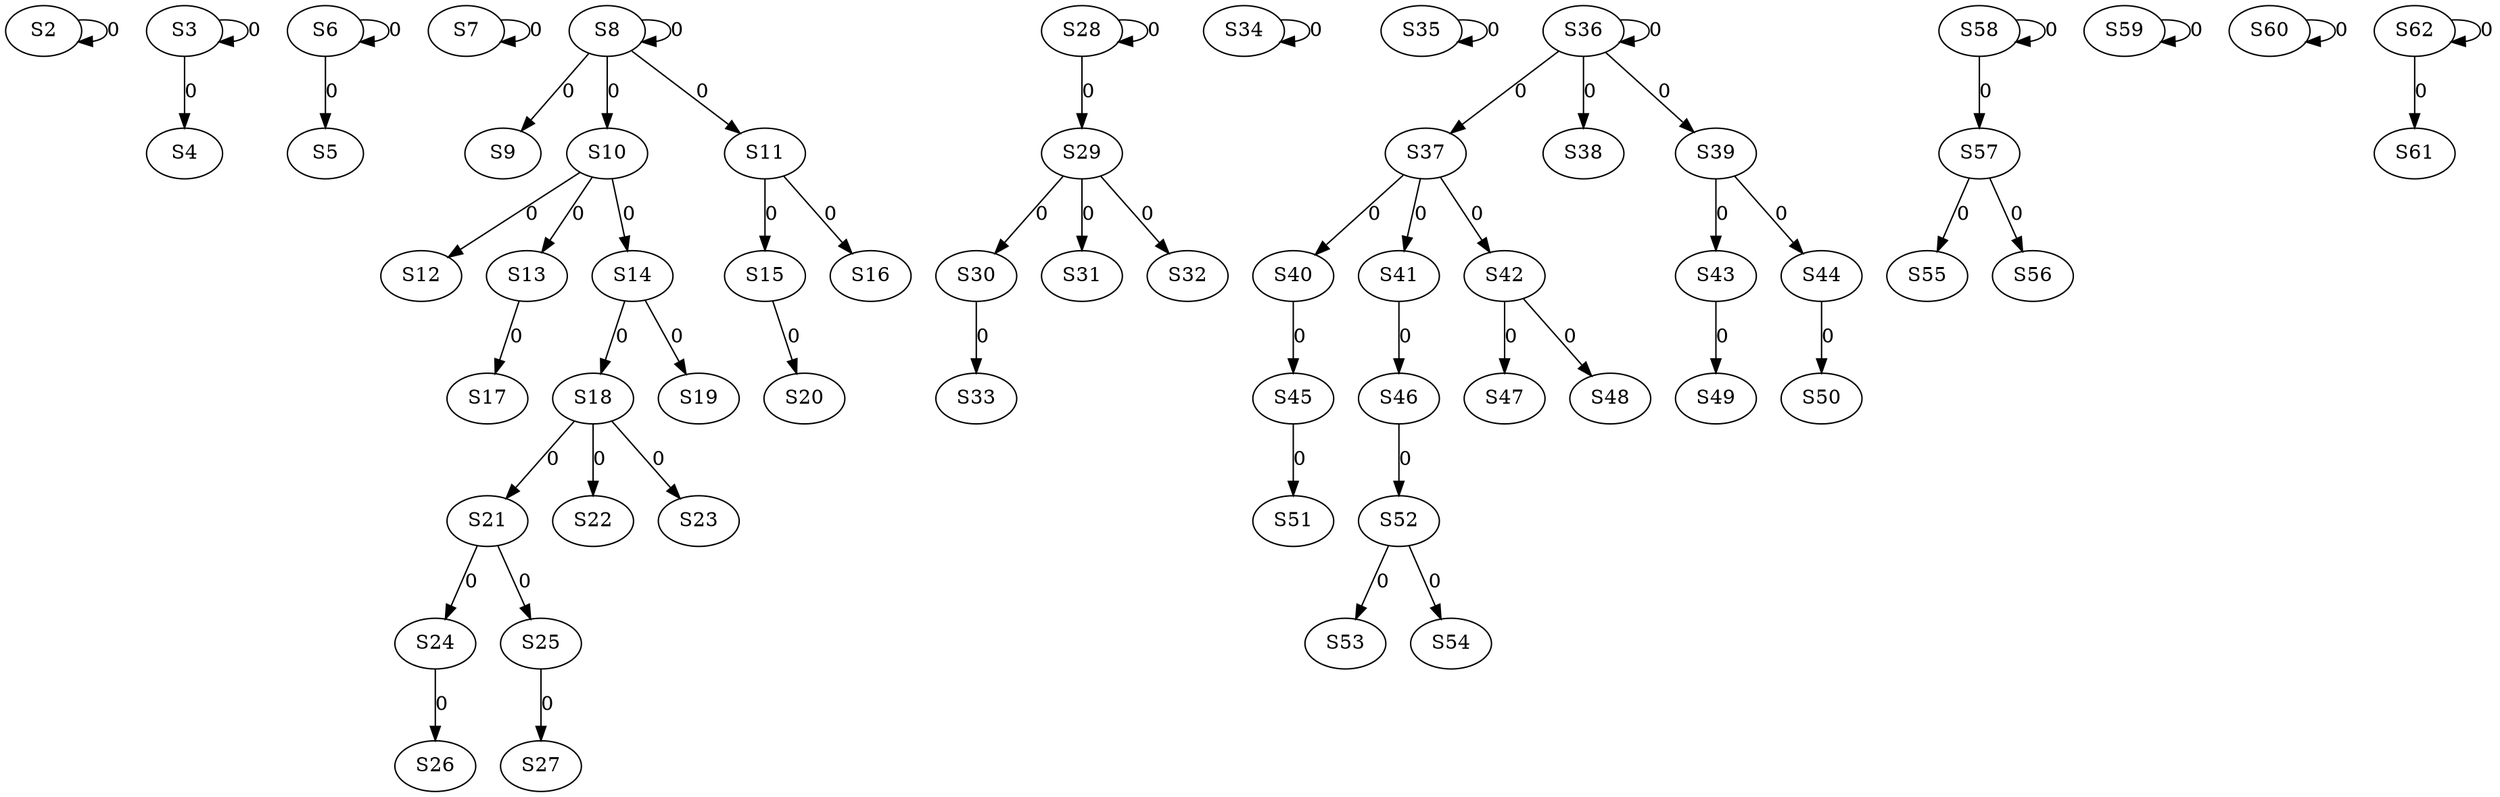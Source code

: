 strict digraph {
	S2 -> S2 [ label = 0 ];
	S3 -> S3 [ label = 0 ];
	S3 -> S4 [ label = 0 ];
	S6 -> S5 [ label = 0 ];
	S6 -> S6 [ label = 0 ];
	S7 -> S7 [ label = 0 ];
	S8 -> S8 [ label = 0 ];
	S8 -> S9 [ label = 0 ];
	S8 -> S10 [ label = 0 ];
	S8 -> S11 [ label = 0 ];
	S10 -> S12 [ label = 0 ];
	S10 -> S13 [ label = 0 ];
	S10 -> S14 [ label = 0 ];
	S11 -> S15 [ label = 0 ];
	S11 -> S16 [ label = 0 ];
	S13 -> S17 [ label = 0 ];
	S14 -> S18 [ label = 0 ];
	S14 -> S19 [ label = 0 ];
	S15 -> S20 [ label = 0 ];
	S18 -> S21 [ label = 0 ];
	S18 -> S22 [ label = 0 ];
	S18 -> S23 [ label = 0 ];
	S21 -> S24 [ label = 0 ];
	S21 -> S25 [ label = 0 ];
	S24 -> S26 [ label = 0 ];
	S25 -> S27 [ label = 0 ];
	S28 -> S28 [ label = 0 ];
	S28 -> S29 [ label = 0 ];
	S29 -> S30 [ label = 0 ];
	S29 -> S31 [ label = 0 ];
	S29 -> S32 [ label = 0 ];
	S30 -> S33 [ label = 0 ];
	S34 -> S34 [ label = 0 ];
	S35 -> S35 [ label = 0 ];
	S36 -> S36 [ label = 0 ];
	S36 -> S37 [ label = 0 ];
	S36 -> S38 [ label = 0 ];
	S36 -> S39 [ label = 0 ];
	S37 -> S40 [ label = 0 ];
	S37 -> S41 [ label = 0 ];
	S37 -> S42 [ label = 0 ];
	S39 -> S43 [ label = 0 ];
	S39 -> S44 [ label = 0 ];
	S40 -> S45 [ label = 0 ];
	S41 -> S46 [ label = 0 ];
	S42 -> S47 [ label = 0 ];
	S42 -> S48 [ label = 0 ];
	S43 -> S49 [ label = 0 ];
	S44 -> S50 [ label = 0 ];
	S45 -> S51 [ label = 0 ];
	S46 -> S52 [ label = 0 ];
	S52 -> S53 [ label = 0 ];
	S52 -> S54 [ label = 0 ];
	S57 -> S55 [ label = 0 ];
	S57 -> S56 [ label = 0 ];
	S58 -> S57 [ label = 0 ];
	S58 -> S58 [ label = 0 ];
	S59 -> S59 [ label = 0 ];
	S60 -> S60 [ label = 0 ];
	S62 -> S61 [ label = 0 ];
	S62 -> S62 [ label = 0 ];
}